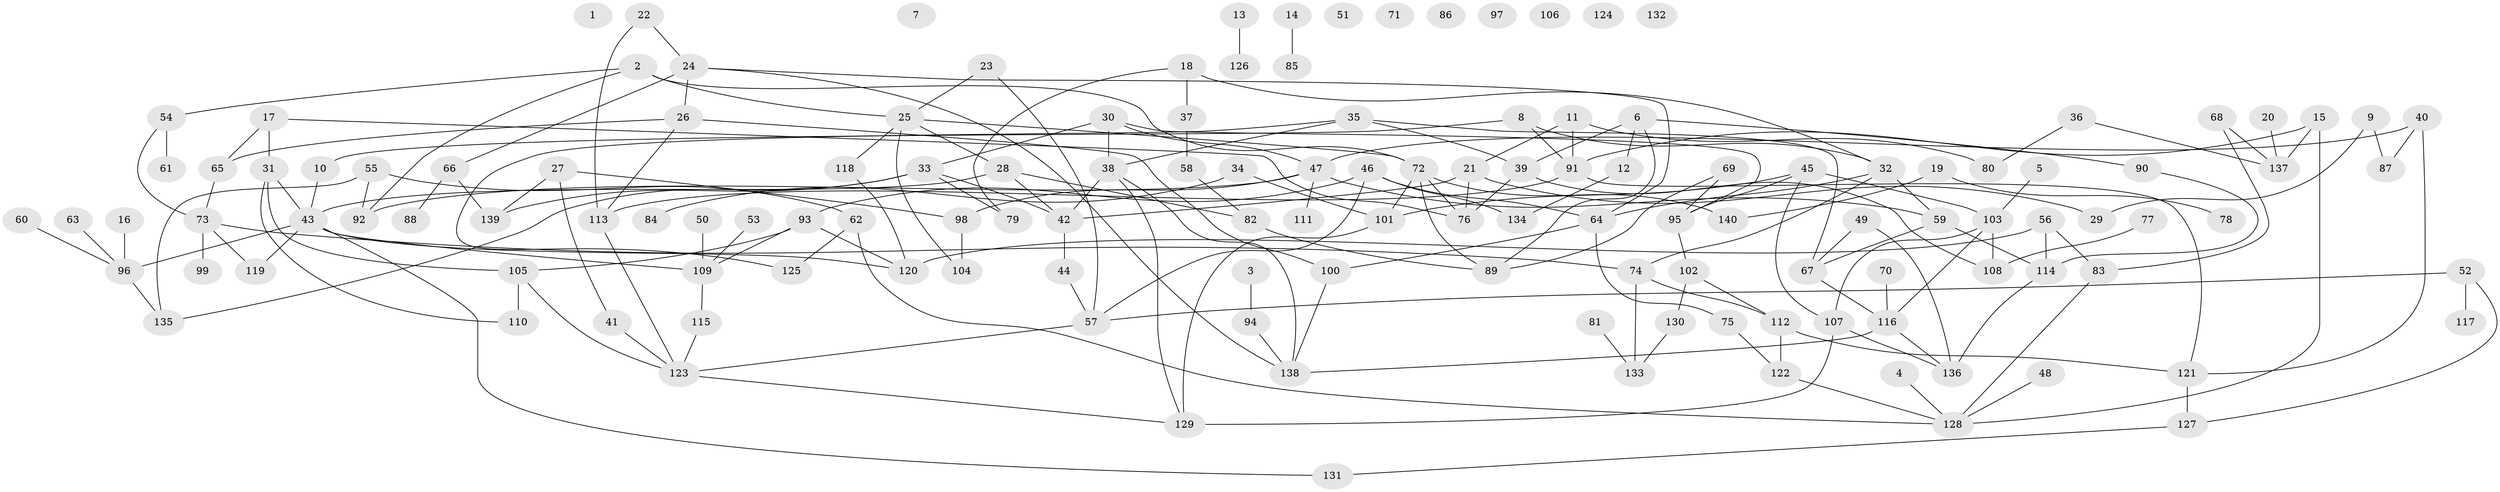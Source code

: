 // coarse degree distribution, {0: 0.12857142857142856, 1: 0.22857142857142856, 2: 0.2, 5: 0.1, 4: 0.11428571428571428, 7: 0.05714285714285714, 11: 0.02857142857142857, 3: 0.08571428571428572, 10: 0.014285714285714285, 8: 0.02857142857142857, 9: 0.014285714285714285}
// Generated by graph-tools (version 1.1) at 2025/44/03/04/25 21:44:10]
// undirected, 140 vertices, 195 edges
graph export_dot {
graph [start="1"]
  node [color=gray90,style=filled];
  1;
  2;
  3;
  4;
  5;
  6;
  7;
  8;
  9;
  10;
  11;
  12;
  13;
  14;
  15;
  16;
  17;
  18;
  19;
  20;
  21;
  22;
  23;
  24;
  25;
  26;
  27;
  28;
  29;
  30;
  31;
  32;
  33;
  34;
  35;
  36;
  37;
  38;
  39;
  40;
  41;
  42;
  43;
  44;
  45;
  46;
  47;
  48;
  49;
  50;
  51;
  52;
  53;
  54;
  55;
  56;
  57;
  58;
  59;
  60;
  61;
  62;
  63;
  64;
  65;
  66;
  67;
  68;
  69;
  70;
  71;
  72;
  73;
  74;
  75;
  76;
  77;
  78;
  79;
  80;
  81;
  82;
  83;
  84;
  85;
  86;
  87;
  88;
  89;
  90;
  91;
  92;
  93;
  94;
  95;
  96;
  97;
  98;
  99;
  100;
  101;
  102;
  103;
  104;
  105;
  106;
  107;
  108;
  109;
  110;
  111;
  112;
  113;
  114;
  115;
  116;
  117;
  118;
  119;
  120;
  121;
  122;
  123;
  124;
  125;
  126;
  127;
  128;
  129;
  130;
  131;
  132;
  133;
  134;
  135;
  136;
  137;
  138;
  139;
  140;
  2 -- 25;
  2 -- 54;
  2 -- 72;
  2 -- 92;
  3 -- 94;
  4 -- 128;
  5 -- 103;
  6 -- 12;
  6 -- 39;
  6 -- 89;
  6 -- 90;
  8 -- 10;
  8 -- 32;
  8 -- 91;
  9 -- 29;
  9 -- 87;
  10 -- 43;
  11 -- 21;
  11 -- 80;
  11 -- 91;
  12 -- 134;
  13 -- 126;
  14 -- 85;
  15 -- 91;
  15 -- 128;
  15 -- 137;
  16 -- 96;
  17 -- 31;
  17 -- 65;
  17 -- 76;
  18 -- 32;
  18 -- 37;
  18 -- 79;
  19 -- 78;
  19 -- 140;
  20 -- 137;
  21 -- 29;
  21 -- 42;
  21 -- 76;
  22 -- 24;
  22 -- 113;
  23 -- 25;
  23 -- 57;
  24 -- 26;
  24 -- 64;
  24 -- 66;
  24 -- 138;
  25 -- 28;
  25 -- 72;
  25 -- 104;
  25 -- 118;
  26 -- 65;
  26 -- 100;
  26 -- 113;
  27 -- 41;
  27 -- 98;
  27 -- 139;
  28 -- 42;
  28 -- 43;
  28 -- 82;
  30 -- 33;
  30 -- 38;
  30 -- 47;
  30 -- 95;
  31 -- 43;
  31 -- 105;
  31 -- 110;
  32 -- 59;
  32 -- 64;
  32 -- 74;
  33 -- 42;
  33 -- 79;
  33 -- 135;
  33 -- 139;
  34 -- 84;
  34 -- 101;
  35 -- 38;
  35 -- 39;
  35 -- 67;
  35 -- 125;
  36 -- 80;
  36 -- 137;
  37 -- 58;
  38 -- 42;
  38 -- 129;
  38 -- 138;
  39 -- 76;
  39 -- 108;
  40 -- 47;
  40 -- 87;
  40 -- 121;
  41 -- 123;
  42 -- 44;
  43 -- 96;
  43 -- 109;
  43 -- 119;
  43 -- 120;
  43 -- 131;
  44 -- 57;
  45 -- 95;
  45 -- 101;
  45 -- 103;
  45 -- 107;
  46 -- 57;
  46 -- 64;
  46 -- 93;
  46 -- 134;
  47 -- 59;
  47 -- 92;
  47 -- 98;
  47 -- 111;
  48 -- 128;
  49 -- 67;
  49 -- 136;
  50 -- 109;
  52 -- 57;
  52 -- 117;
  52 -- 127;
  53 -- 109;
  54 -- 61;
  54 -- 73;
  55 -- 62;
  55 -- 92;
  55 -- 135;
  56 -- 83;
  56 -- 114;
  56 -- 120;
  57 -- 123;
  58 -- 82;
  59 -- 67;
  59 -- 114;
  60 -- 96;
  62 -- 125;
  62 -- 128;
  63 -- 96;
  64 -- 75;
  64 -- 100;
  65 -- 73;
  66 -- 88;
  66 -- 139;
  67 -- 116;
  68 -- 83;
  68 -- 137;
  69 -- 89;
  69 -- 95;
  70 -- 116;
  72 -- 76;
  72 -- 89;
  72 -- 101;
  72 -- 140;
  73 -- 74;
  73 -- 99;
  73 -- 119;
  74 -- 112;
  74 -- 133;
  75 -- 122;
  77 -- 108;
  81 -- 133;
  82 -- 89;
  83 -- 128;
  90 -- 114;
  91 -- 113;
  91 -- 121;
  93 -- 105;
  93 -- 109;
  93 -- 120;
  94 -- 138;
  95 -- 102;
  96 -- 135;
  98 -- 104;
  100 -- 138;
  101 -- 129;
  102 -- 112;
  102 -- 130;
  103 -- 107;
  103 -- 108;
  103 -- 116;
  105 -- 110;
  105 -- 123;
  107 -- 129;
  107 -- 136;
  109 -- 115;
  112 -- 121;
  112 -- 122;
  113 -- 123;
  114 -- 136;
  115 -- 123;
  116 -- 136;
  116 -- 138;
  118 -- 120;
  121 -- 127;
  122 -- 128;
  123 -- 129;
  127 -- 131;
  130 -- 133;
}
